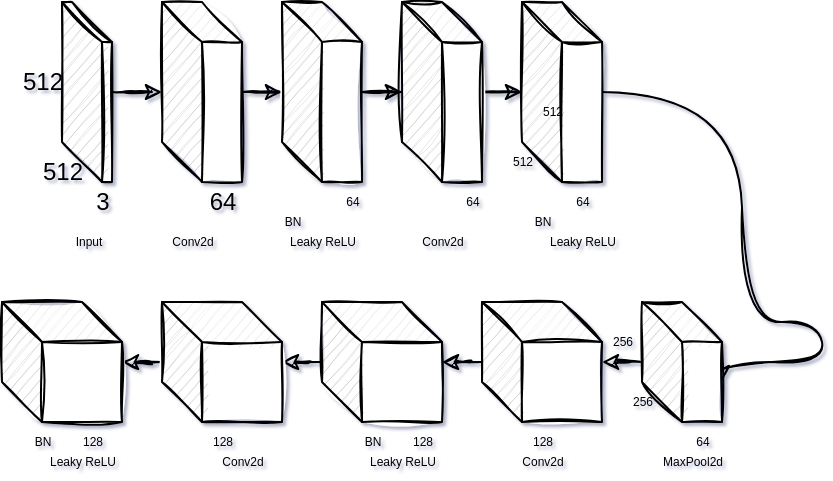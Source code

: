 <mxfile version="14.0.3" type="github">
  <diagram id="K4I6_uIa_C2dmjRzj60m" name="第 1 页">
    <mxGraphModel dx="1640" dy="473" grid="1" gridSize="10" guides="1" tooltips="1" connect="1" arrows="1" fold="1" page="1" pageScale="1" pageWidth="827" pageHeight="1169" background="none" math="0" shadow="1">
      <root>
        <mxCell id="0" />
        <mxCell id="1" parent="0" />
        <mxCell id="gtzaTPpwpM-55rcOBDIw-10" value="" style="edgeStyle=orthogonalEdgeStyle;rounded=0;sketch=1;orthogonalLoop=1;jettySize=auto;html=1;" edge="1" parent="1" source="gtzaTPpwpM-55rcOBDIw-1" target="gtzaTPpwpM-55rcOBDIw-9">
          <mxGeometry relative="1" as="geometry" />
        </mxCell>
        <mxCell id="gtzaTPpwpM-55rcOBDIw-1" value="" style="shape=cube;whiteSpace=wrap;html=1;boundedLbl=1;backgroundOutline=1;darkOpacity=0.05;darkOpacity2=0.1;sketch=1;" vertex="1" parent="1">
          <mxGeometry x="-50" y="190" width="40" height="90" as="geometry" />
        </mxCell>
        <mxCell id="gtzaTPpwpM-55rcOBDIw-8" value="" style="edgeStyle=orthogonalEdgeStyle;rounded=0;sketch=1;orthogonalLoop=1;jettySize=auto;html=1;" edge="1" parent="1" source="gtzaTPpwpM-55rcOBDIw-3" target="gtzaTPpwpM-55rcOBDIw-1">
          <mxGeometry relative="1" as="geometry" />
        </mxCell>
        <mxCell id="gtzaTPpwpM-55rcOBDIw-3" value="" style="shape=cube;whiteSpace=wrap;html=1;boundedLbl=1;backgroundOutline=1;darkOpacity=0.05;darkOpacity2=0.1;sketch=1;" vertex="1" parent="1">
          <mxGeometry x="-100" y="190" width="25" height="90" as="geometry" />
        </mxCell>
        <mxCell id="gtzaTPpwpM-55rcOBDIw-4" value="512" style="text;html=1;align=center;verticalAlign=middle;resizable=0;points=[];autosize=1;" vertex="1" parent="1">
          <mxGeometry x="-130" y="220" width="40" height="20" as="geometry" />
        </mxCell>
        <mxCell id="gtzaTPpwpM-55rcOBDIw-5" value="512" style="text;html=1;align=center;verticalAlign=middle;resizable=0;points=[];autosize=1;" vertex="1" parent="1">
          <mxGeometry x="-120" y="265" width="40" height="20" as="geometry" />
        </mxCell>
        <mxCell id="gtzaTPpwpM-55rcOBDIw-6" value="3" style="text;html=1;align=center;verticalAlign=middle;resizable=0;points=[];autosize=1;" vertex="1" parent="1">
          <mxGeometry x="-90" y="280" width="20" height="20" as="geometry" />
        </mxCell>
        <mxCell id="gtzaTPpwpM-55rcOBDIw-7" value="64" style="text;html=1;align=center;verticalAlign=middle;resizable=0;points=[];autosize=1;" vertex="1" parent="1">
          <mxGeometry x="-35" y="280" width="30" height="20" as="geometry" />
        </mxCell>
        <mxCell id="gtzaTPpwpM-55rcOBDIw-20" value="" style="edgeStyle=orthogonalEdgeStyle;rounded=0;sketch=1;orthogonalLoop=1;jettySize=auto;html=1;fontSize=6;" edge="1" parent="1" source="gtzaTPpwpM-55rcOBDIw-9" target="gtzaTPpwpM-55rcOBDIw-19">
          <mxGeometry relative="1" as="geometry" />
        </mxCell>
        <mxCell id="gtzaTPpwpM-55rcOBDIw-9" value="" style="shape=cube;whiteSpace=wrap;html=1;boundedLbl=1;backgroundOutline=1;darkOpacity=0.05;darkOpacity2=0.1;sketch=1;" vertex="1" parent="1">
          <mxGeometry x="10" y="190" width="40" height="90" as="geometry" />
        </mxCell>
        <mxCell id="gtzaTPpwpM-55rcOBDIw-15" value="64" style="text;html=1;align=center;verticalAlign=middle;resizable=0;points=[];autosize=1;fontSize=6;" vertex="1" parent="1">
          <mxGeometry x="30" y="285" width="30" height="10" as="geometry" />
        </mxCell>
        <mxCell id="gtzaTPpwpM-55rcOBDIw-28" value="" style="edgeStyle=orthogonalEdgeStyle;rounded=0;sketch=1;orthogonalLoop=1;jettySize=auto;html=1;fontSize=6;" edge="1" parent="1" source="gtzaTPpwpM-55rcOBDIw-19" target="gtzaTPpwpM-55rcOBDIw-27">
          <mxGeometry relative="1" as="geometry" />
        </mxCell>
        <mxCell id="gtzaTPpwpM-55rcOBDIw-19" value="" style="shape=cube;whiteSpace=wrap;html=1;boundedLbl=1;backgroundOutline=1;darkOpacity=0.05;darkOpacity2=0.1;sketch=1;" vertex="1" parent="1">
          <mxGeometry x="70" y="190" width="40" height="90" as="geometry" />
        </mxCell>
        <mxCell id="gtzaTPpwpM-55rcOBDIw-21" value="64" style="text;html=1;align=center;verticalAlign=middle;resizable=0;points=[];autosize=1;fontSize=6;" vertex="1" parent="1">
          <mxGeometry x="90" y="285" width="30" height="10" as="geometry" />
        </mxCell>
        <mxCell id="gtzaTPpwpM-55rcOBDIw-22" value="Input" style="text;html=1;align=center;verticalAlign=middle;resizable=0;points=[];autosize=1;fontSize=6;" vertex="1" parent="1">
          <mxGeometry x="-107.5" y="305" width="40" height="10" as="geometry" />
        </mxCell>
        <mxCell id="gtzaTPpwpM-55rcOBDIw-23" value="Conv2d" style="text;html=1;align=center;verticalAlign=middle;resizable=0;points=[];autosize=1;fontSize=6;" vertex="1" parent="1">
          <mxGeometry x="-65" y="305" width="60" height="10" as="geometry" />
        </mxCell>
        <mxCell id="gtzaTPpwpM-55rcOBDIw-24" value="Leaky ReLU" style="text;html=1;align=center;verticalAlign=middle;resizable=0;points=[];autosize=1;fontSize=6;" vertex="1" parent="1">
          <mxGeometry x="-10" y="305" width="80" height="10" as="geometry" />
        </mxCell>
        <mxCell id="gtzaTPpwpM-55rcOBDIw-25" value="BN" style="text;html=1;align=center;verticalAlign=middle;resizable=0;points=[];autosize=1;fontSize=6;" vertex="1" parent="1">
          <mxGeometry y="295" width="30" height="10" as="geometry" />
        </mxCell>
        <mxCell id="gtzaTPpwpM-55rcOBDIw-26" value="Conv2d" style="text;html=1;align=center;verticalAlign=middle;resizable=0;points=[];autosize=1;fontSize=6;" vertex="1" parent="1">
          <mxGeometry x="60" y="305" width="60" height="10" as="geometry" />
        </mxCell>
        <mxCell id="gtzaTPpwpM-55rcOBDIw-38" style="edgeStyle=orthogonalEdgeStyle;curved=1;rounded=0;sketch=1;orthogonalLoop=1;jettySize=auto;html=1;fontSize=6;entryX=0;entryY=0;entryDx=40;entryDy=40;entryPerimeter=0;" edge="1" parent="1" source="gtzaTPpwpM-55rcOBDIw-27" target="gtzaTPpwpM-55rcOBDIw-39">
          <mxGeometry relative="1" as="geometry">
            <mxPoint x="180" y="350" as="targetPoint" />
            <Array as="points">
              <mxPoint x="240" y="235" />
              <mxPoint x="240" y="350" />
              <mxPoint x="280" y="350" />
              <mxPoint x="280" y="370" />
            </Array>
          </mxGeometry>
        </mxCell>
        <mxCell id="gtzaTPpwpM-55rcOBDIw-27" value="" style="shape=cube;whiteSpace=wrap;html=1;boundedLbl=1;backgroundOutline=1;darkOpacity=0.05;darkOpacity2=0.1;sketch=1;" vertex="1" parent="1">
          <mxGeometry x="130" y="190" width="40" height="90" as="geometry" />
        </mxCell>
        <mxCell id="gtzaTPpwpM-55rcOBDIw-29" value="BN" style="text;html=1;align=center;verticalAlign=middle;resizable=0;points=[];autosize=1;fontSize=6;" vertex="1" parent="1">
          <mxGeometry x="125" y="295" width="30" height="10" as="geometry" />
        </mxCell>
        <mxCell id="gtzaTPpwpM-55rcOBDIw-30" value="Leaky ReLU" style="text;html=1;align=center;verticalAlign=middle;resizable=0;points=[];autosize=1;fontSize=6;" vertex="1" parent="1">
          <mxGeometry x="120" y="305" width="80" height="10" as="geometry" />
        </mxCell>
        <mxCell id="gtzaTPpwpM-55rcOBDIw-31" value="64" style="text;html=1;align=center;verticalAlign=middle;resizable=0;points=[];autosize=1;fontSize=6;" vertex="1" parent="1">
          <mxGeometry x="145" y="285" width="30" height="10" as="geometry" />
        </mxCell>
        <mxCell id="gtzaTPpwpM-55rcOBDIw-32" value="512" style="text;html=1;align=center;verticalAlign=middle;resizable=0;points=[];autosize=1;fontSize=6;" vertex="1" parent="1">
          <mxGeometry x="110" y="265" width="40" height="10" as="geometry" />
        </mxCell>
        <mxCell id="gtzaTPpwpM-55rcOBDIw-33" value="512" style="text;html=1;align=center;verticalAlign=middle;resizable=0;points=[];autosize=1;fontSize=6;" vertex="1" parent="1">
          <mxGeometry x="125" y="240" width="40" height="10" as="geometry" />
        </mxCell>
        <mxCell id="gtzaTPpwpM-55rcOBDIw-47" value="" style="edgeStyle=orthogonalEdgeStyle;curved=1;rounded=0;sketch=1;orthogonalLoop=1;jettySize=auto;html=1;fontSize=6;" edge="1" parent="1" source="gtzaTPpwpM-55rcOBDIw-39" target="gtzaTPpwpM-55rcOBDIw-46">
          <mxGeometry relative="1" as="geometry" />
        </mxCell>
        <mxCell id="gtzaTPpwpM-55rcOBDIw-39" value="" style="shape=cube;whiteSpace=wrap;html=1;boundedLbl=1;backgroundOutline=1;darkOpacity=0.05;darkOpacity2=0.1;sketch=1;" vertex="1" parent="1">
          <mxGeometry x="190" y="340" width="40" height="60" as="geometry" />
        </mxCell>
        <mxCell id="gtzaTPpwpM-55rcOBDIw-40" value="256" style="text;html=1;align=center;verticalAlign=middle;resizable=0;points=[];autosize=1;fontSize=6;" vertex="1" parent="1">
          <mxGeometry x="160" y="355" width="40" height="10" as="geometry" />
        </mxCell>
        <mxCell id="gtzaTPpwpM-55rcOBDIw-41" value="256" style="text;html=1;align=center;verticalAlign=middle;resizable=0;points=[];autosize=1;fontSize=6;" vertex="1" parent="1">
          <mxGeometry x="170" y="385" width="40" height="10" as="geometry" />
        </mxCell>
        <mxCell id="gtzaTPpwpM-55rcOBDIw-42" value="64" style="text;html=1;align=center;verticalAlign=middle;resizable=0;points=[];autosize=1;fontSize=6;" vertex="1" parent="1">
          <mxGeometry x="205" y="405" width="30" height="10" as="geometry" />
        </mxCell>
        <mxCell id="gtzaTPpwpM-55rcOBDIw-43" value="MaxPool2d" style="text;html=1;align=center;verticalAlign=middle;resizable=0;points=[];autosize=1;fontSize=6;" vertex="1" parent="1">
          <mxGeometry x="175" y="415" width="80" height="10" as="geometry" />
        </mxCell>
        <mxCell id="gtzaTPpwpM-55rcOBDIw-51" value="" style="edgeStyle=orthogonalEdgeStyle;curved=1;rounded=0;sketch=1;orthogonalLoop=1;jettySize=auto;html=1;fontSize=6;" edge="1" parent="1" source="gtzaTPpwpM-55rcOBDIw-46" target="gtzaTPpwpM-55rcOBDIw-50">
          <mxGeometry relative="1" as="geometry" />
        </mxCell>
        <mxCell id="gtzaTPpwpM-55rcOBDIw-46" value="" style="shape=cube;whiteSpace=wrap;html=1;boundedLbl=1;backgroundOutline=1;darkOpacity=0.05;darkOpacity2=0.1;sketch=1;" vertex="1" parent="1">
          <mxGeometry x="110" y="340" width="60" height="60" as="geometry" />
        </mxCell>
        <mxCell id="gtzaTPpwpM-55rcOBDIw-48" value="128" style="text;html=1;align=center;verticalAlign=middle;resizable=0;points=[];autosize=1;fontSize=6;" vertex="1" parent="1">
          <mxGeometry x="120" y="405" width="40" height="10" as="geometry" />
        </mxCell>
        <mxCell id="gtzaTPpwpM-55rcOBDIw-49" value="Conv2d" style="text;html=1;align=center;verticalAlign=middle;resizable=0;points=[];autosize=1;fontSize=6;" vertex="1" parent="1">
          <mxGeometry x="110" y="415" width="60" height="10" as="geometry" />
        </mxCell>
        <mxCell id="gtzaTPpwpM-55rcOBDIw-53" value="" style="edgeStyle=orthogonalEdgeStyle;curved=1;rounded=0;sketch=1;orthogonalLoop=1;jettySize=auto;html=1;fontSize=6;" edge="1" parent="1" source="gtzaTPpwpM-55rcOBDIw-50" target="gtzaTPpwpM-55rcOBDIw-52">
          <mxGeometry relative="1" as="geometry" />
        </mxCell>
        <mxCell id="gtzaTPpwpM-55rcOBDIw-50" value="" style="shape=cube;whiteSpace=wrap;html=1;boundedLbl=1;backgroundOutline=1;darkOpacity=0.05;darkOpacity2=0.1;sketch=1;" vertex="1" parent="1">
          <mxGeometry x="30" y="340" width="60" height="60" as="geometry" />
        </mxCell>
        <mxCell id="gtzaTPpwpM-55rcOBDIw-55" value="" style="edgeStyle=orthogonalEdgeStyle;curved=1;rounded=0;sketch=1;orthogonalLoop=1;jettySize=auto;html=1;fontSize=6;" edge="1" parent="1" source="gtzaTPpwpM-55rcOBDIw-52" target="gtzaTPpwpM-55rcOBDIw-54">
          <mxGeometry relative="1" as="geometry" />
        </mxCell>
        <mxCell id="gtzaTPpwpM-55rcOBDIw-52" value="" style="shape=cube;whiteSpace=wrap;html=1;boundedLbl=1;backgroundOutline=1;darkOpacity=0.05;darkOpacity2=0.1;sketch=1;" vertex="1" parent="1">
          <mxGeometry x="-50" y="340" width="60" height="60" as="geometry" />
        </mxCell>
        <mxCell id="gtzaTPpwpM-55rcOBDIw-54" value="" style="shape=cube;whiteSpace=wrap;html=1;boundedLbl=1;backgroundOutline=1;darkOpacity=0.05;darkOpacity2=0.1;sketch=1;" vertex="1" parent="1">
          <mxGeometry x="-130" y="340" width="60" height="60" as="geometry" />
        </mxCell>
        <mxCell id="gtzaTPpwpM-55rcOBDIw-56" value="128" style="text;html=1;align=center;verticalAlign=middle;resizable=0;points=[];autosize=1;fontSize=6;" vertex="1" parent="1">
          <mxGeometry x="60" y="405" width="40" height="10" as="geometry" />
        </mxCell>
        <mxCell id="gtzaTPpwpM-55rcOBDIw-57" value="128" style="text;html=1;align=center;verticalAlign=middle;resizable=0;points=[];autosize=1;fontSize=6;" vertex="1" parent="1">
          <mxGeometry x="-40" y="405" width="40" height="10" as="geometry" />
        </mxCell>
        <mxCell id="gtzaTPpwpM-55rcOBDIw-58" value="128" style="text;html=1;align=center;verticalAlign=middle;resizable=0;points=[];autosize=1;fontSize=6;" vertex="1" parent="1">
          <mxGeometry x="-105" y="405" width="40" height="10" as="geometry" />
        </mxCell>
        <mxCell id="gtzaTPpwpM-55rcOBDIw-59" value="Leaky ReLU" style="text;html=1;align=center;verticalAlign=middle;resizable=0;points=[];autosize=1;fontSize=6;" vertex="1" parent="1">
          <mxGeometry x="30" y="415" width="80" height="10" as="geometry" />
        </mxCell>
        <mxCell id="gtzaTPpwpM-55rcOBDIw-60" value="Conv2d" style="text;html=1;align=center;verticalAlign=middle;resizable=0;points=[];autosize=1;fontSize=6;" vertex="1" parent="1">
          <mxGeometry x="-40" y="415" width="60" height="10" as="geometry" />
        </mxCell>
        <mxCell id="gtzaTPpwpM-55rcOBDIw-61" value="Leaky ReLU" style="text;html=1;align=center;verticalAlign=middle;resizable=0;points=[];autosize=1;fontSize=6;" vertex="1" parent="1">
          <mxGeometry x="-130" y="415" width="80" height="10" as="geometry" />
        </mxCell>
        <mxCell id="gtzaTPpwpM-55rcOBDIw-62" value="BN" style="text;html=1;align=center;verticalAlign=middle;resizable=0;points=[];autosize=1;fontSize=6;" vertex="1" parent="1">
          <mxGeometry x="40" y="405" width="30" height="10" as="geometry" />
        </mxCell>
        <mxCell id="gtzaTPpwpM-55rcOBDIw-63" value="BN" style="text;html=1;align=center;verticalAlign=middle;resizable=0;points=[];autosize=1;fontSize=6;" vertex="1" parent="1">
          <mxGeometry x="-125" y="405" width="30" height="10" as="geometry" />
        </mxCell>
      </root>
    </mxGraphModel>
  </diagram>
</mxfile>
